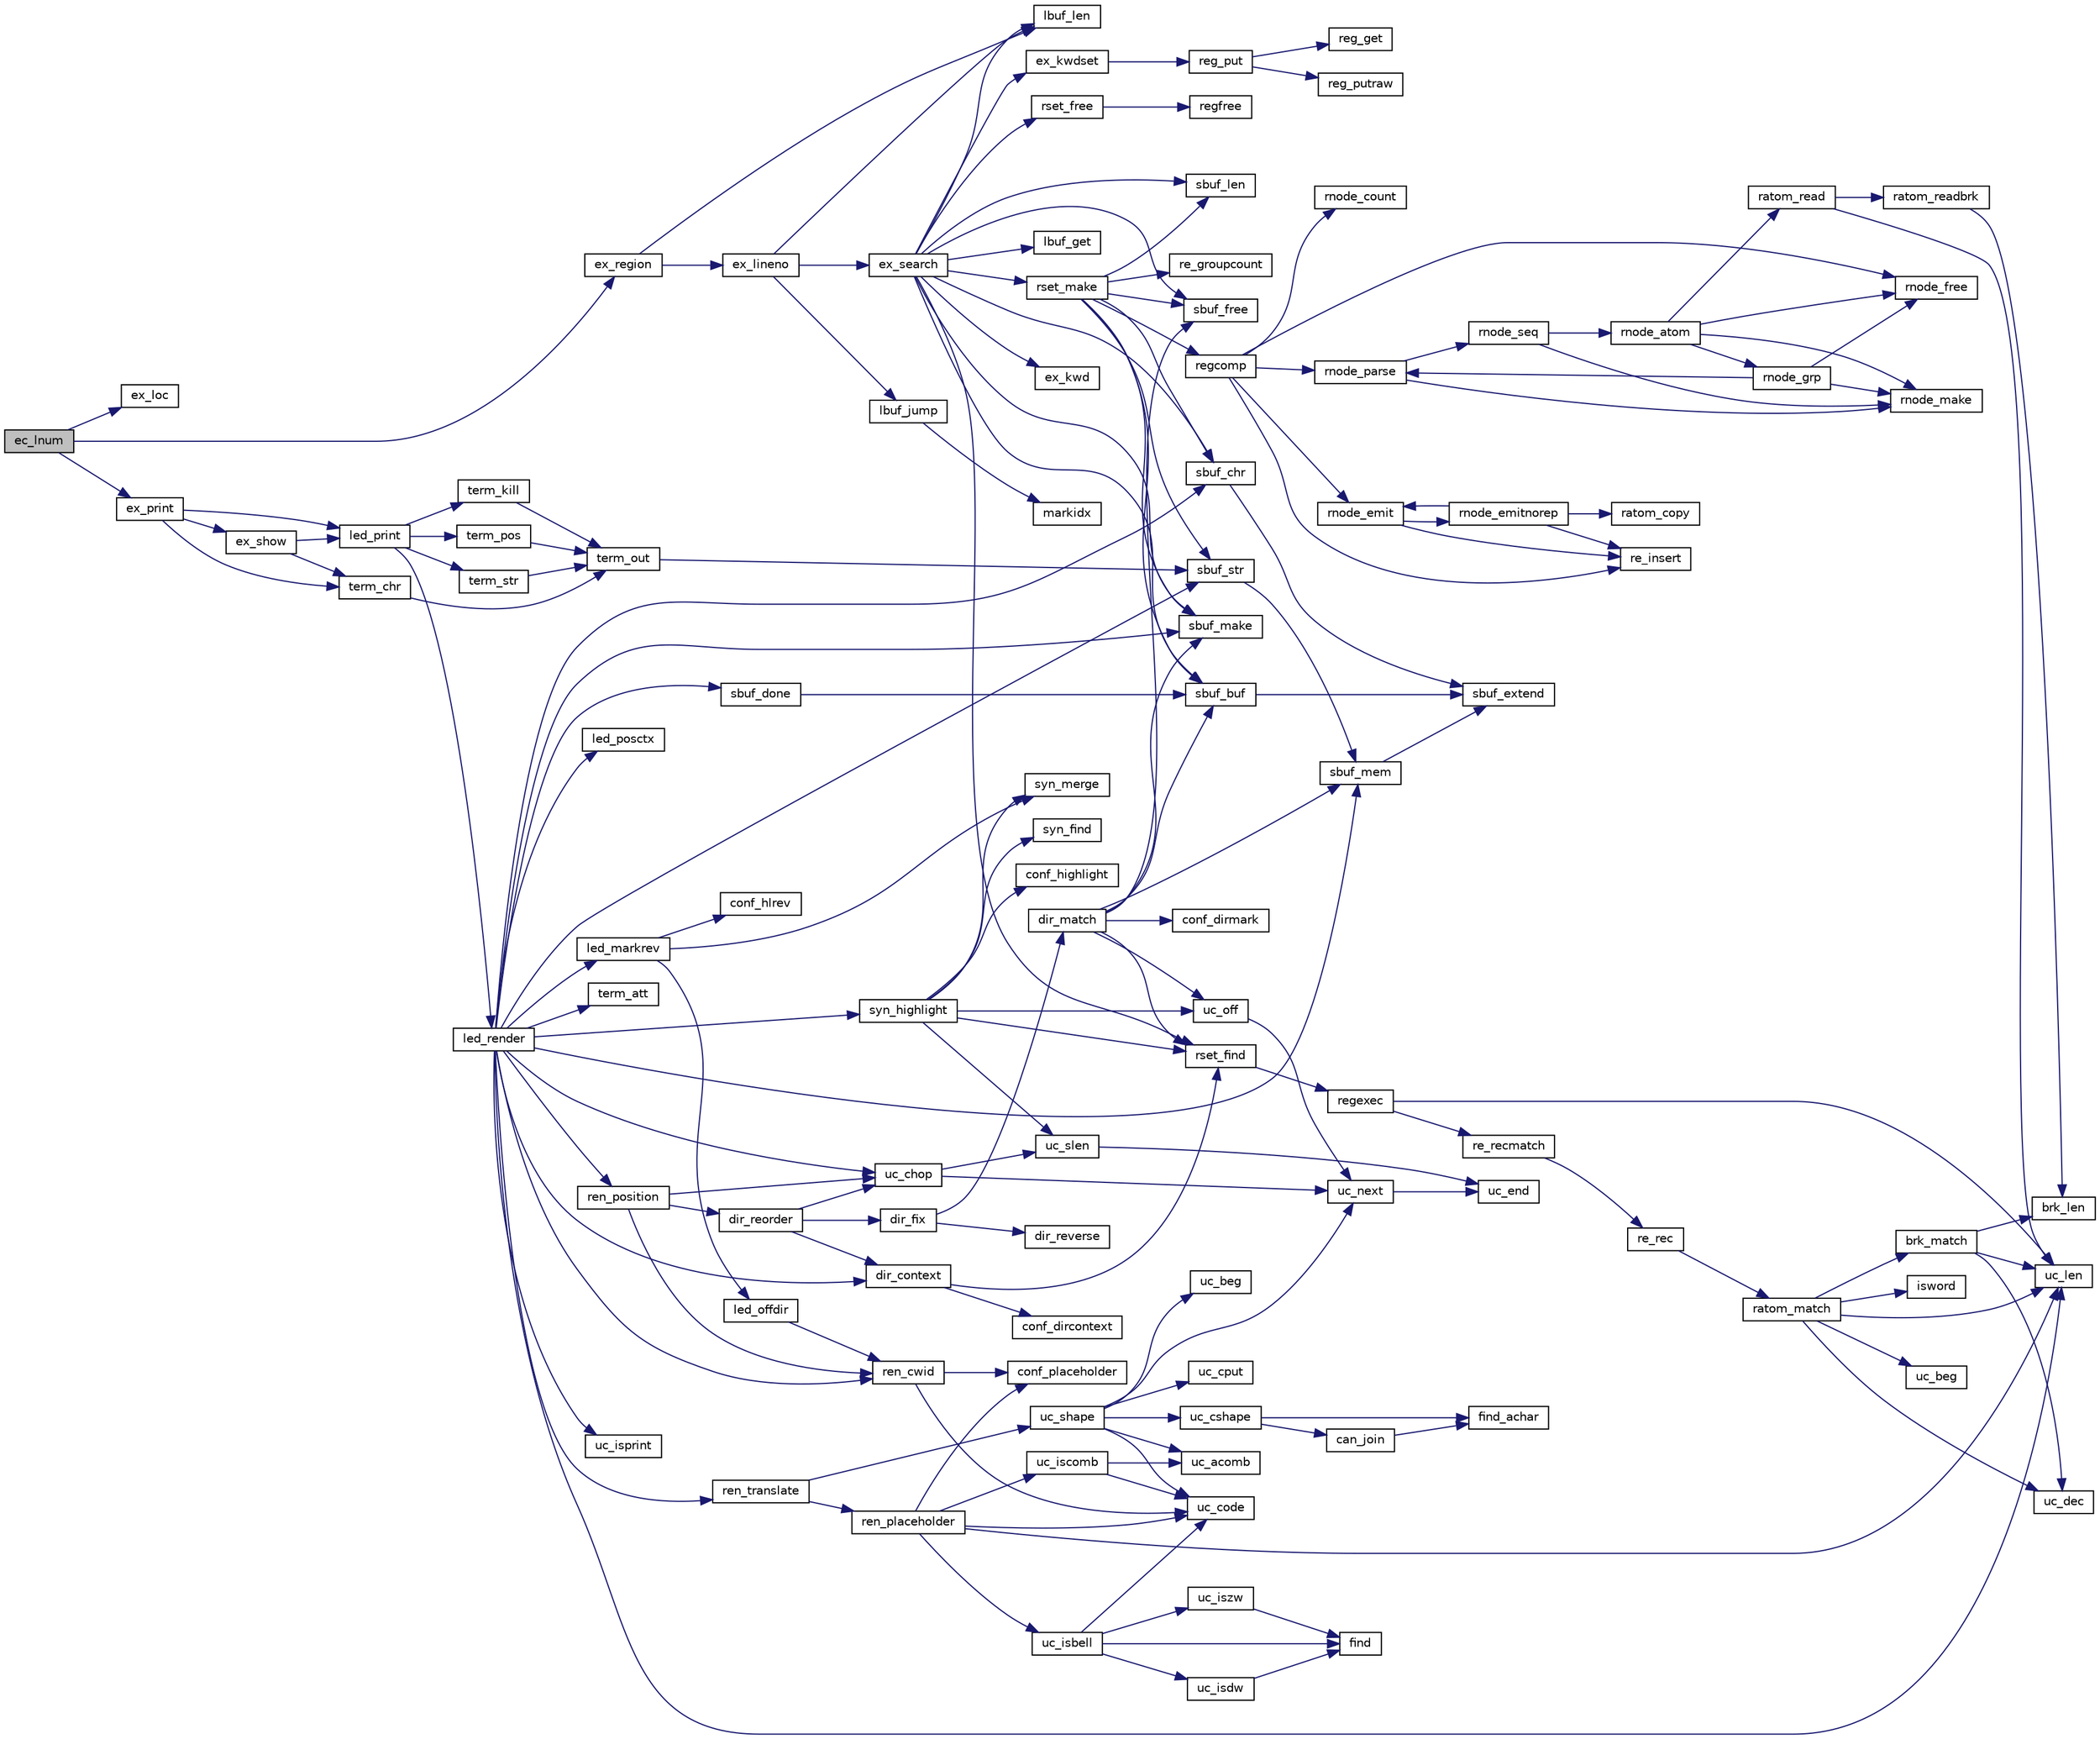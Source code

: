 digraph "ec_lnum"
{
 // INTERACTIVE_SVG=YES
 // LATEX_PDF_SIZE
  edge [fontname="Helvetica",fontsize="10",labelfontname="Helvetica",labelfontsize="10"];
  node [fontname="Helvetica",fontsize="10",shape=record];
  rankdir="LR";
  Node1 [label="ec_lnum",height=0.2,width=0.4,color="black", fillcolor="grey75", style="filled", fontcolor="black",tooltip=" "];
  Node1 -> Node2 [color="midnightblue",fontsize="10",style="solid",fontname="Helvetica"];
  Node2 [label="ex_loc",height=0.2,width=0.4,color="black", fillcolor="white", style="filled",URL="$ex_8c.html#a08b9908970de656c77ff16330b753c55",tooltip=" "];
  Node1 -> Node3 [color="midnightblue",fontsize="10",style="solid",fontname="Helvetica"];
  Node3 [label="ex_print",height=0.2,width=0.4,color="black", fillcolor="white", style="filled",URL="$vi_8c.html#a075721180ea187be49c7164dcff34122",tooltip=" "];
  Node3 -> Node4 [color="midnightblue",fontsize="10",style="solid",fontname="Helvetica"];
  Node4 [label="ex_show",height=0.2,width=0.4,color="black", fillcolor="white", style="filled",URL="$vi_8c.html#ad27b2fbb84601eb4c5af3b1f28feac75",tooltip=" "];
  Node4 -> Node5 [color="midnightblue",fontsize="10",style="solid",fontname="Helvetica"];
  Node5 [label="led_print",height=0.2,width=0.4,color="black", fillcolor="white", style="filled",URL="$led_8c.html#ade70aef2ca0eab60adda203e063eb5a2",tooltip=" "];
  Node5 -> Node6 [color="midnightblue",fontsize="10",style="solid",fontname="Helvetica"];
  Node6 [label="led_render",height=0.2,width=0.4,color="black", fillcolor="white", style="filled",URL="$led_8c.html#ad30f796594398b70e4ce9687b11bcdd9",tooltip=" "];
  Node6 -> Node7 [color="midnightblue",fontsize="10",style="solid",fontname="Helvetica"];
  Node7 [label="dir_context",height=0.2,width=0.4,color="black", fillcolor="white", style="filled",URL="$dir_8c.html#aba0a553010578626d7148da2b6551321",tooltip=" "];
  Node7 -> Node8 [color="midnightblue",fontsize="10",style="solid",fontname="Helvetica"];
  Node8 [label="conf_dircontext",height=0.2,width=0.4,color="black", fillcolor="white", style="filled",URL="$conf_8c.html#a9e1bc5ed600c151c51d8e2342454e07c",tooltip=" "];
  Node7 -> Node9 [color="midnightblue",fontsize="10",style="solid",fontname="Helvetica"];
  Node9 [label="rset_find",height=0.2,width=0.4,color="black", fillcolor="white", style="filled",URL="$rset_8c.html#a389ec5abca88adc048a058744f2373eb",tooltip=" "];
  Node9 -> Node10 [color="midnightblue",fontsize="10",style="solid",fontname="Helvetica"];
  Node10 [label="regexec",height=0.2,width=0.4,color="black", fillcolor="white", style="filled",URL="$regex_8c.html#aa085ccd05ec25e3f8053850aebc50fe3",tooltip=" "];
  Node10 -> Node11 [color="midnightblue",fontsize="10",style="solid",fontname="Helvetica"];
  Node11 [label="re_recmatch",height=0.2,width=0.4,color="black", fillcolor="white", style="filled",URL="$regex_8c.html#aa5925e49bd18112bb37421dbde29162a",tooltip=" "];
  Node11 -> Node12 [color="midnightblue",fontsize="10",style="solid",fontname="Helvetica"];
  Node12 [label="re_rec",height=0.2,width=0.4,color="black", fillcolor="white", style="filled",URL="$regex_8c.html#a8e35614ddf21d405773327a52a95a73d",tooltip=" "];
  Node12 -> Node13 [color="midnightblue",fontsize="10",style="solid",fontname="Helvetica"];
  Node13 [label="ratom_match",height=0.2,width=0.4,color="black", fillcolor="white", style="filled",URL="$regex_8c.html#a24fd1fc7457ff4f03fb384f7170ac395",tooltip=" "];
  Node13 -> Node14 [color="midnightblue",fontsize="10",style="solid",fontname="Helvetica"];
  Node14 [label="brk_match",height=0.2,width=0.4,color="black", fillcolor="white", style="filled",URL="$regex_8c.html#aae17ed73e84075718fb04d131d6ca779",tooltip=" "];
  Node14 -> Node15 [color="midnightblue",fontsize="10",style="solid",fontname="Helvetica"];
  Node15 [label="brk_len",height=0.2,width=0.4,color="black", fillcolor="white", style="filled",URL="$regex_8c.html#acc18ff8d2687611a9e221b3329b02413",tooltip=" "];
  Node14 -> Node16 [color="midnightblue",fontsize="10",style="solid",fontname="Helvetica"];
  Node16 [label="uc_dec",height=0.2,width=0.4,color="black", fillcolor="white", style="filled",URL="$regex_8c.html#aaf73cdb88048e7f9fd588eb8d5aeb5a3",tooltip=" "];
  Node14 -> Node17 [color="midnightblue",fontsize="10",style="solid",fontname="Helvetica"];
  Node17 [label="uc_len",height=0.2,width=0.4,color="black", fillcolor="white", style="filled",URL="$regex_8c.html#a9a0d6d5f93f1eaba8b63b16903c0952d",tooltip=" "];
  Node13 -> Node18 [color="midnightblue",fontsize="10",style="solid",fontname="Helvetica"];
  Node18 [label="isword",height=0.2,width=0.4,color="black", fillcolor="white", style="filled",URL="$regex_8c.html#a35ad3fd0dbb795e6f30404ce86a7be5b",tooltip=" "];
  Node13 -> Node19 [color="midnightblue",fontsize="10",style="solid",fontname="Helvetica"];
  Node19 [label="uc_beg",height=0.2,width=0.4,color="black", fillcolor="white", style="filled",URL="$regex_8c.html#ade3e10606e6e8866e6151fe8440d6101",tooltip=" "];
  Node13 -> Node16 [color="midnightblue",fontsize="10",style="solid",fontname="Helvetica"];
  Node13 -> Node17 [color="midnightblue",fontsize="10",style="solid",fontname="Helvetica"];
  Node10 -> Node17 [color="midnightblue",fontsize="10",style="solid",fontname="Helvetica"];
  Node6 -> Node20 [color="midnightblue",fontsize="10",style="solid",fontname="Helvetica"];
  Node20 [label="led_markrev",height=0.2,width=0.4,color="black", fillcolor="white", style="filled",URL="$led_8c.html#a4aef8adb45fc8a4f9e47231aed28b839",tooltip=" "];
  Node20 -> Node21 [color="midnightblue",fontsize="10",style="solid",fontname="Helvetica"];
  Node21 [label="conf_hlrev",height=0.2,width=0.4,color="black", fillcolor="white", style="filled",URL="$conf_8c.html#a3eba9139f1834af92b8aa5798b7bb245",tooltip=" "];
  Node20 -> Node22 [color="midnightblue",fontsize="10",style="solid",fontname="Helvetica"];
  Node22 [label="led_offdir",height=0.2,width=0.4,color="black", fillcolor="white", style="filled",URL="$led_8c.html#abe94d8903f6c60b7460583ba6f6611b5",tooltip=" "];
  Node22 -> Node23 [color="midnightblue",fontsize="10",style="solid",fontname="Helvetica"];
  Node23 [label="ren_cwid",height=0.2,width=0.4,color="black", fillcolor="white", style="filled",URL="$ren_8c.html#a319a71758607f19d2beedd2bd4d3b369",tooltip=" "];
  Node23 -> Node24 [color="midnightblue",fontsize="10",style="solid",fontname="Helvetica"];
  Node24 [label="conf_placeholder",height=0.2,width=0.4,color="black", fillcolor="white", style="filled",URL="$conf_8c.html#ab1da6502eeb02af2fb9fa8a84515b0b6",tooltip=" "];
  Node23 -> Node25 [color="midnightblue",fontsize="10",style="solid",fontname="Helvetica"];
  Node25 [label="uc_code",height=0.2,width=0.4,color="black", fillcolor="white", style="filled",URL="$uc_8c.html#a45fdc2f2f3cb34515f1014bf754741bb",tooltip=" "];
  Node20 -> Node26 [color="midnightblue",fontsize="10",style="solid",fontname="Helvetica"];
  Node26 [label="syn_merge",height=0.2,width=0.4,color="black", fillcolor="white", style="filled",URL="$syn_8c.html#a3c3478da43bbbba6173c2cc5e8c0ead3",tooltip=" "];
  Node6 -> Node27 [color="midnightblue",fontsize="10",style="solid",fontname="Helvetica"];
  Node27 [label="led_posctx",height=0.2,width=0.4,color="black", fillcolor="white", style="filled",URL="$led_8c.html#ae0e93d330ef302bb5234bfce2a89441d",tooltip=" "];
  Node6 -> Node23 [color="midnightblue",fontsize="10",style="solid",fontname="Helvetica"];
  Node6 -> Node28 [color="midnightblue",fontsize="10",style="solid",fontname="Helvetica"];
  Node28 [label="ren_position",height=0.2,width=0.4,color="black", fillcolor="white", style="filled",URL="$ren_8c.html#af6e197881adec94ce251c84adf3dd495",tooltip=" "];
  Node28 -> Node29 [color="midnightblue",fontsize="10",style="solid",fontname="Helvetica"];
  Node29 [label="dir_reorder",height=0.2,width=0.4,color="black", fillcolor="white", style="filled",URL="$dir_8c.html#a8703d559ca9c640b8b89c589cf75ac06",tooltip=" "];
  Node29 -> Node7 [color="midnightblue",fontsize="10",style="solid",fontname="Helvetica"];
  Node29 -> Node30 [color="midnightblue",fontsize="10",style="solid",fontname="Helvetica"];
  Node30 [label="dir_fix",height=0.2,width=0.4,color="black", fillcolor="white", style="filled",URL="$dir_8c.html#a8dbcb1db32888e71e2702f7173e7cba4",tooltip=" "];
  Node30 -> Node31 [color="midnightblue",fontsize="10",style="solid",fontname="Helvetica"];
  Node31 [label="dir_match",height=0.2,width=0.4,color="black", fillcolor="white", style="filled",URL="$dir_8c.html#a3b2f132ebfd084295e89aa35eff56ff4",tooltip=" "];
  Node31 -> Node32 [color="midnightblue",fontsize="10",style="solid",fontname="Helvetica"];
  Node32 [label="conf_dirmark",height=0.2,width=0.4,color="black", fillcolor="white", style="filled",URL="$conf_8c.html#a3efe6ef9cd3bd043b3df1653265409f2",tooltip=" "];
  Node31 -> Node9 [color="midnightblue",fontsize="10",style="solid",fontname="Helvetica"];
  Node31 -> Node33 [color="midnightblue",fontsize="10",style="solid",fontname="Helvetica"];
  Node33 [label="sbuf_buf",height=0.2,width=0.4,color="black", fillcolor="white", style="filled",URL="$sbuf_8c.html#a4e56760893d5a6797626743840c9adf2",tooltip=" "];
  Node33 -> Node34 [color="midnightblue",fontsize="10",style="solid",fontname="Helvetica"];
  Node34 [label="sbuf_extend",height=0.2,width=0.4,color="black", fillcolor="white", style="filled",URL="$sbuf_8c.html#a4ad75f3948c0340c342a3ea3eb63a6e6",tooltip=" "];
  Node31 -> Node35 [color="midnightblue",fontsize="10",style="solid",fontname="Helvetica"];
  Node35 [label="sbuf_free",height=0.2,width=0.4,color="black", fillcolor="white", style="filled",URL="$sbuf_8c.html#a8c1a89868b1999663effb78b4f3fab32",tooltip=" "];
  Node31 -> Node36 [color="midnightblue",fontsize="10",style="solid",fontname="Helvetica"];
  Node36 [label="sbuf_make",height=0.2,width=0.4,color="black", fillcolor="white", style="filled",URL="$sbuf_8c.html#a57748585d6786a2c1aadc2cbe6f2135b",tooltip=" "];
  Node31 -> Node37 [color="midnightblue",fontsize="10",style="solid",fontname="Helvetica"];
  Node37 [label="sbuf_mem",height=0.2,width=0.4,color="black", fillcolor="white", style="filled",URL="$sbuf_8c.html#aa511ac77d6b486accc01c0512ef27ed2",tooltip=" "];
  Node37 -> Node34 [color="midnightblue",fontsize="10",style="solid",fontname="Helvetica"];
  Node31 -> Node38 [color="midnightblue",fontsize="10",style="solid",fontname="Helvetica"];
  Node38 [label="uc_off",height=0.2,width=0.4,color="black", fillcolor="white", style="filled",URL="$uc_8c.html#a8334cbe4db5e54e19bf79b31f68d9eb8",tooltip=" "];
  Node38 -> Node39 [color="midnightblue",fontsize="10",style="solid",fontname="Helvetica"];
  Node39 [label="uc_next",height=0.2,width=0.4,color="black", fillcolor="white", style="filled",URL="$uc_8c.html#a79c7c44c06c1febff5680c19667e2676",tooltip=" "];
  Node39 -> Node40 [color="midnightblue",fontsize="10",style="solid",fontname="Helvetica"];
  Node40 [label="uc_end",height=0.2,width=0.4,color="black", fillcolor="white", style="filled",URL="$uc_8c.html#a616e24870a58b86644c34ee077faca11",tooltip=" "];
  Node30 -> Node41 [color="midnightblue",fontsize="10",style="solid",fontname="Helvetica"];
  Node41 [label="dir_reverse",height=0.2,width=0.4,color="black", fillcolor="white", style="filled",URL="$dir_8c.html#a83ed34b9263550e2ca9b15cc02294a6b",tooltip=" "];
  Node29 -> Node42 [color="midnightblue",fontsize="10",style="solid",fontname="Helvetica"];
  Node42 [label="uc_chop",height=0.2,width=0.4,color="black", fillcolor="white", style="filled",URL="$uc_8c.html#a1764c4d0fa27bca336e5ca300ad969e7",tooltip=" "];
  Node42 -> Node39 [color="midnightblue",fontsize="10",style="solid",fontname="Helvetica"];
  Node42 -> Node43 [color="midnightblue",fontsize="10",style="solid",fontname="Helvetica"];
  Node43 [label="uc_slen",height=0.2,width=0.4,color="black", fillcolor="white", style="filled",URL="$uc_8c.html#a8afd7835259109c3ec7bb684d4a1f67f",tooltip=" "];
  Node43 -> Node40 [color="midnightblue",fontsize="10",style="solid",fontname="Helvetica"];
  Node28 -> Node23 [color="midnightblue",fontsize="10",style="solid",fontname="Helvetica"];
  Node28 -> Node42 [color="midnightblue",fontsize="10",style="solid",fontname="Helvetica"];
  Node6 -> Node44 [color="midnightblue",fontsize="10",style="solid",fontname="Helvetica"];
  Node44 [label="ren_translate",height=0.2,width=0.4,color="black", fillcolor="white", style="filled",URL="$ren_8c.html#a51d018012e29caa2b526a949b1f52fab",tooltip=" "];
  Node44 -> Node45 [color="midnightblue",fontsize="10",style="solid",fontname="Helvetica"];
  Node45 [label="ren_placeholder",height=0.2,width=0.4,color="black", fillcolor="white", style="filled",URL="$ren_8c.html#a0b410d82df4f40183b9655f3a0c4750b",tooltip=" "];
  Node45 -> Node24 [color="midnightblue",fontsize="10",style="solid",fontname="Helvetica"];
  Node45 -> Node25 [color="midnightblue",fontsize="10",style="solid",fontname="Helvetica"];
  Node45 -> Node46 [color="midnightblue",fontsize="10",style="solid",fontname="Helvetica"];
  Node46 [label="uc_isbell",height=0.2,width=0.4,color="black", fillcolor="white", style="filled",URL="$uc_8c.html#ad0a3bced19585fa779b48845746583e8",tooltip=" "];
  Node46 -> Node47 [color="midnightblue",fontsize="10",style="solid",fontname="Helvetica"];
  Node47 [label="find",height=0.2,width=0.4,color="black", fillcolor="white", style="filled",URL="$uc_8c.html#a26b3c1840a578dd97a58069e0af2168c",tooltip=" "];
  Node46 -> Node25 [color="midnightblue",fontsize="10",style="solid",fontname="Helvetica"];
  Node46 -> Node48 [color="midnightblue",fontsize="10",style="solid",fontname="Helvetica"];
  Node48 [label="uc_isdw",height=0.2,width=0.4,color="black", fillcolor="white", style="filled",URL="$uc_8c.html#a0f3be4d499b9b3469d03114386b386a2",tooltip=" "];
  Node48 -> Node47 [color="midnightblue",fontsize="10",style="solid",fontname="Helvetica"];
  Node46 -> Node49 [color="midnightblue",fontsize="10",style="solid",fontname="Helvetica"];
  Node49 [label="uc_iszw",height=0.2,width=0.4,color="black", fillcolor="white", style="filled",URL="$uc_8c.html#aef404add952e41075b8871fefaaba669",tooltip=" "];
  Node49 -> Node47 [color="midnightblue",fontsize="10",style="solid",fontname="Helvetica"];
  Node45 -> Node50 [color="midnightblue",fontsize="10",style="solid",fontname="Helvetica"];
  Node50 [label="uc_iscomb",height=0.2,width=0.4,color="black", fillcolor="white", style="filled",URL="$uc_8c.html#ae861c9bb1e8c19383bda8fddfacc95d3",tooltip=" "];
  Node50 -> Node51 [color="midnightblue",fontsize="10",style="solid",fontname="Helvetica"];
  Node51 [label="uc_acomb",height=0.2,width=0.4,color="black", fillcolor="white", style="filled",URL="$uc_8c.html#af4546620f966c0c94ca5980dd2fb9a04",tooltip=" "];
  Node50 -> Node25 [color="midnightblue",fontsize="10",style="solid",fontname="Helvetica"];
  Node45 -> Node17 [color="midnightblue",fontsize="10",style="solid",fontname="Helvetica"];
  Node44 -> Node52 [color="midnightblue",fontsize="10",style="solid",fontname="Helvetica"];
  Node52 [label="uc_shape",height=0.2,width=0.4,color="black", fillcolor="white", style="filled",URL="$uc_8c.html#ac581b74acc43801487e37a4dcfabaac3",tooltip=" "];
  Node52 -> Node51 [color="midnightblue",fontsize="10",style="solid",fontname="Helvetica"];
  Node52 -> Node53 [color="midnightblue",fontsize="10",style="solid",fontname="Helvetica"];
  Node53 [label="uc_beg",height=0.2,width=0.4,color="black", fillcolor="white", style="filled",URL="$uc_8c.html#a8b9e268743fd7af03b099072154fbb18",tooltip=" "];
  Node52 -> Node25 [color="midnightblue",fontsize="10",style="solid",fontname="Helvetica"];
  Node52 -> Node54 [color="midnightblue",fontsize="10",style="solid",fontname="Helvetica"];
  Node54 [label="uc_cput",height=0.2,width=0.4,color="black", fillcolor="white", style="filled",URL="$uc_8c.html#a5d2103c722f8e189605495695c2c7149",tooltip=" "];
  Node52 -> Node55 [color="midnightblue",fontsize="10",style="solid",fontname="Helvetica"];
  Node55 [label="uc_cshape",height=0.2,width=0.4,color="black", fillcolor="white", style="filled",URL="$uc_8c.html#acc1b453dfceccc257cb0f8bf9822ed01",tooltip=" "];
  Node55 -> Node56 [color="midnightblue",fontsize="10",style="solid",fontname="Helvetica"];
  Node56 [label="can_join",height=0.2,width=0.4,color="black", fillcolor="white", style="filled",URL="$uc_8c.html#a5b0fb710352596f49590c0ab690ced77",tooltip=" "];
  Node56 -> Node57 [color="midnightblue",fontsize="10",style="solid",fontname="Helvetica"];
  Node57 [label="find_achar",height=0.2,width=0.4,color="black", fillcolor="white", style="filled",URL="$uc_8c.html#ad4c5b7208072ca00e1454e27bda0294c",tooltip=" "];
  Node55 -> Node57 [color="midnightblue",fontsize="10",style="solid",fontname="Helvetica"];
  Node52 -> Node39 [color="midnightblue",fontsize="10",style="solid",fontname="Helvetica"];
  Node6 -> Node58 [color="midnightblue",fontsize="10",style="solid",fontname="Helvetica"];
  Node58 [label="sbuf_chr",height=0.2,width=0.4,color="black", fillcolor="white", style="filled",URL="$sbuf_8c.html#a3f9aa15ca1d73f585d7a4a9d023e58ce",tooltip=" "];
  Node58 -> Node34 [color="midnightblue",fontsize="10",style="solid",fontname="Helvetica"];
  Node6 -> Node59 [color="midnightblue",fontsize="10",style="solid",fontname="Helvetica"];
  Node59 [label="sbuf_done",height=0.2,width=0.4,color="black", fillcolor="white", style="filled",URL="$sbuf_8c.html#a7bf14d501d36ce36ee269d77cf2c3fc6",tooltip=" "];
  Node59 -> Node33 [color="midnightblue",fontsize="10",style="solid",fontname="Helvetica"];
  Node6 -> Node36 [color="midnightblue",fontsize="10",style="solid",fontname="Helvetica"];
  Node6 -> Node37 [color="midnightblue",fontsize="10",style="solid",fontname="Helvetica"];
  Node6 -> Node60 [color="midnightblue",fontsize="10",style="solid",fontname="Helvetica"];
  Node60 [label="sbuf_str",height=0.2,width=0.4,color="black", fillcolor="white", style="filled",URL="$sbuf_8c.html#a603d1d6ab090025f5850f10bfa2dec7a",tooltip=" "];
  Node60 -> Node37 [color="midnightblue",fontsize="10",style="solid",fontname="Helvetica"];
  Node6 -> Node61 [color="midnightblue",fontsize="10",style="solid",fontname="Helvetica"];
  Node61 [label="syn_highlight",height=0.2,width=0.4,color="black", fillcolor="white", style="filled",URL="$syn_8c.html#a00a481d2236c7c7fc489606a4ebe6de0",tooltip=" "];
  Node61 -> Node62 [color="midnightblue",fontsize="10",style="solid",fontname="Helvetica"];
  Node62 [label="conf_highlight",height=0.2,width=0.4,color="black", fillcolor="white", style="filled",URL="$conf_8c.html#a16ebf87f52698ee8c6b831cd629fb3b8",tooltip=" "];
  Node61 -> Node9 [color="midnightblue",fontsize="10",style="solid",fontname="Helvetica"];
  Node61 -> Node63 [color="midnightblue",fontsize="10",style="solid",fontname="Helvetica"];
  Node63 [label="syn_find",height=0.2,width=0.4,color="black", fillcolor="white", style="filled",URL="$syn_8c.html#aeb0e8fff89077c709508b89c2d80fcd1",tooltip=" "];
  Node61 -> Node26 [color="midnightblue",fontsize="10",style="solid",fontname="Helvetica"];
  Node61 -> Node38 [color="midnightblue",fontsize="10",style="solid",fontname="Helvetica"];
  Node61 -> Node43 [color="midnightblue",fontsize="10",style="solid",fontname="Helvetica"];
  Node6 -> Node64 [color="midnightblue",fontsize="10",style="solid",fontname="Helvetica"];
  Node64 [label="term_att",height=0.2,width=0.4,color="black", fillcolor="white", style="filled",URL="$term_8c.html#acd3be3f28b389753b39fc71eee224ec5",tooltip=" "];
  Node6 -> Node42 [color="midnightblue",fontsize="10",style="solid",fontname="Helvetica"];
  Node6 -> Node65 [color="midnightblue",fontsize="10",style="solid",fontname="Helvetica"];
  Node65 [label="uc_isprint",height=0.2,width=0.4,color="black", fillcolor="white", style="filled",URL="$uc_8c.html#a993ab083959f154189959956a4829b6c",tooltip=" "];
  Node6 -> Node17 [color="midnightblue",fontsize="10",style="solid",fontname="Helvetica"];
  Node5 -> Node66 [color="midnightblue",fontsize="10",style="solid",fontname="Helvetica"];
  Node66 [label="term_kill",height=0.2,width=0.4,color="black", fillcolor="white", style="filled",URL="$term_8c.html#a82ecdf76035675a751fca3c008117206",tooltip=" "];
  Node66 -> Node67 [color="midnightblue",fontsize="10",style="solid",fontname="Helvetica"];
  Node67 [label="term_out",height=0.2,width=0.4,color="black", fillcolor="white", style="filled",URL="$term_8c.html#acba93d06f96ed6e5ec460b781191741d",tooltip=" "];
  Node67 -> Node60 [color="midnightblue",fontsize="10",style="solid",fontname="Helvetica"];
  Node5 -> Node68 [color="midnightblue",fontsize="10",style="solid",fontname="Helvetica"];
  Node68 [label="term_pos",height=0.2,width=0.4,color="black", fillcolor="white", style="filled",URL="$term_8c.html#a9bf622de0a7c5a772f7c1da26522fede",tooltip=" "];
  Node68 -> Node67 [color="midnightblue",fontsize="10",style="solid",fontname="Helvetica"];
  Node5 -> Node69 [color="midnightblue",fontsize="10",style="solid",fontname="Helvetica"];
  Node69 [label="term_str",height=0.2,width=0.4,color="black", fillcolor="white", style="filled",URL="$term_8c.html#a1982be6327b52a410f8cad1eb805187b",tooltip=" "];
  Node69 -> Node67 [color="midnightblue",fontsize="10",style="solid",fontname="Helvetica"];
  Node4 -> Node70 [color="midnightblue",fontsize="10",style="solid",fontname="Helvetica"];
  Node70 [label="term_chr",height=0.2,width=0.4,color="black", fillcolor="white", style="filled",URL="$term_8c.html#aa47a46a9a390024a045e8f4e7aae8992",tooltip=" "];
  Node70 -> Node67 [color="midnightblue",fontsize="10",style="solid",fontname="Helvetica"];
  Node3 -> Node5 [color="midnightblue",fontsize="10",style="solid",fontname="Helvetica"];
  Node3 -> Node70 [color="midnightblue",fontsize="10",style="solid",fontname="Helvetica"];
  Node1 -> Node71 [color="midnightblue",fontsize="10",style="solid",fontname="Helvetica"];
  Node71 [label="ex_region",height=0.2,width=0.4,color="black", fillcolor="white", style="filled",URL="$ex_8c.html#a0389d594366ccbd24d732bdfd870f763",tooltip=" "];
  Node71 -> Node72 [color="midnightblue",fontsize="10",style="solid",fontname="Helvetica"];
  Node72 [label="ex_lineno",height=0.2,width=0.4,color="black", fillcolor="white", style="filled",URL="$ex_8c.html#a18295939fcd9d9ef517157b0f4ff5f97",tooltip=" "];
  Node72 -> Node73 [color="midnightblue",fontsize="10",style="solid",fontname="Helvetica"];
  Node73 [label="ex_search",height=0.2,width=0.4,color="black", fillcolor="white", style="filled",URL="$ex_8c.html#af441de070082a23574854f6a2e5cd08a",tooltip=" "];
  Node73 -> Node74 [color="midnightblue",fontsize="10",style="solid",fontname="Helvetica"];
  Node74 [label="ex_kwd",height=0.2,width=0.4,color="black", fillcolor="white", style="filled",URL="$ex_8c.html#a34fd1f4ef88c0e8d346dbcb9699e3762",tooltip=" "];
  Node73 -> Node75 [color="midnightblue",fontsize="10",style="solid",fontname="Helvetica"];
  Node75 [label="ex_kwdset",height=0.2,width=0.4,color="black", fillcolor="white", style="filled",URL="$ex_8c.html#aff6b33b5c383668577090507620d7b17",tooltip=" "];
  Node75 -> Node76 [color="midnightblue",fontsize="10",style="solid",fontname="Helvetica"];
  Node76 [label="reg_put",height=0.2,width=0.4,color="black", fillcolor="white", style="filled",URL="$reg_8c.html#a4a1ad2201f6bc8ca5faf958f146883d5",tooltip=" "];
  Node76 -> Node77 [color="midnightblue",fontsize="10",style="solid",fontname="Helvetica"];
  Node77 [label="reg_get",height=0.2,width=0.4,color="black", fillcolor="white", style="filled",URL="$reg_8c.html#a6eaa41c69e0e22bcbb189eaf4ff0feae",tooltip=" "];
  Node76 -> Node78 [color="midnightblue",fontsize="10",style="solid",fontname="Helvetica"];
  Node78 [label="reg_putraw",height=0.2,width=0.4,color="black", fillcolor="white", style="filled",URL="$reg_8c.html#a7d863266d9fa9455f0ffa968f51d0ce3",tooltip=" "];
  Node73 -> Node79 [color="midnightblue",fontsize="10",style="solid",fontname="Helvetica"];
  Node79 [label="lbuf_get",height=0.2,width=0.4,color="black", fillcolor="white", style="filled",URL="$lbuf_8c.html#ad0f45475ddc6eb82ecedf63ed1b914d4",tooltip=" "];
  Node73 -> Node80 [color="midnightblue",fontsize="10",style="solid",fontname="Helvetica"];
  Node80 [label="lbuf_len",height=0.2,width=0.4,color="black", fillcolor="white", style="filled",URL="$lbuf_8c.html#ae74f0372b69451ac877a76505b05874f",tooltip=" "];
  Node73 -> Node9 [color="midnightblue",fontsize="10",style="solid",fontname="Helvetica"];
  Node73 -> Node81 [color="midnightblue",fontsize="10",style="solid",fontname="Helvetica"];
  Node81 [label="rset_free",height=0.2,width=0.4,color="black", fillcolor="white", style="filled",URL="$rset_8c.html#aa904e3bea523f18e4940e3a848abaaa1",tooltip=" "];
  Node81 -> Node82 [color="midnightblue",fontsize="10",style="solid",fontname="Helvetica"];
  Node82 [label="regfree",height=0.2,width=0.4,color="black", fillcolor="white", style="filled",URL="$regex_8c.html#ad94d0de532eaa4fd959b8adde4d64898",tooltip=" "];
  Node73 -> Node83 [color="midnightblue",fontsize="10",style="solid",fontname="Helvetica"];
  Node83 [label="rset_make",height=0.2,width=0.4,color="black", fillcolor="white", style="filled",URL="$rset_8c.html#a01a879f1a8002d2fb591b604b2ca3704",tooltip=" "];
  Node83 -> Node84 [color="midnightblue",fontsize="10",style="solid",fontname="Helvetica"];
  Node84 [label="re_groupcount",height=0.2,width=0.4,color="black", fillcolor="white", style="filled",URL="$rset_8c.html#a8a35950ab3896c3d568af835385cc12f",tooltip=" "];
  Node83 -> Node85 [color="midnightblue",fontsize="10",style="solid",fontname="Helvetica"];
  Node85 [label="regcomp",height=0.2,width=0.4,color="black", fillcolor="white", style="filled",URL="$regex_8c.html#a5b590271eb220f4e019e76cfb950eb69",tooltip=" "];
  Node85 -> Node86 [color="midnightblue",fontsize="10",style="solid",fontname="Helvetica"];
  Node86 [label="re_insert",height=0.2,width=0.4,color="black", fillcolor="white", style="filled",URL="$regex_8c.html#ad3bbf549eef0fe517e9f213c5eadbb0c",tooltip=" "];
  Node85 -> Node87 [color="midnightblue",fontsize="10",style="solid",fontname="Helvetica"];
  Node87 [label="rnode_count",height=0.2,width=0.4,color="black", fillcolor="white", style="filled",URL="$regex_8c.html#ac00e60e2e4bce1edcd55ffa8b9086ac5",tooltip=" "];
  Node85 -> Node88 [color="midnightblue",fontsize="10",style="solid",fontname="Helvetica"];
  Node88 [label="rnode_emit",height=0.2,width=0.4,color="black", fillcolor="white", style="filled",URL="$regex_8c.html#a7be1fd2247ffed1699d3be12c04fe9c6",tooltip=" "];
  Node88 -> Node86 [color="midnightblue",fontsize="10",style="solid",fontname="Helvetica"];
  Node88 -> Node89 [color="midnightblue",fontsize="10",style="solid",fontname="Helvetica"];
  Node89 [label="rnode_emitnorep",height=0.2,width=0.4,color="black", fillcolor="white", style="filled",URL="$regex_8c.html#afdf3c7adbb2060b793cf83c5312321c8",tooltip=" "];
  Node89 -> Node90 [color="midnightblue",fontsize="10",style="solid",fontname="Helvetica"];
  Node90 [label="ratom_copy",height=0.2,width=0.4,color="black", fillcolor="white", style="filled",URL="$regex_8c.html#a71b5a38b3a51e761aaa959a89e7cae55",tooltip=" "];
  Node89 -> Node86 [color="midnightblue",fontsize="10",style="solid",fontname="Helvetica"];
  Node89 -> Node88 [color="midnightblue",fontsize="10",style="solid",fontname="Helvetica"];
  Node85 -> Node91 [color="midnightblue",fontsize="10",style="solid",fontname="Helvetica"];
  Node91 [label="rnode_free",height=0.2,width=0.4,color="black", fillcolor="white", style="filled",URL="$regex_8c.html#aabe89a3a22bc0fdc0329cf29ec80ad76",tooltip=" "];
  Node85 -> Node92 [color="midnightblue",fontsize="10",style="solid",fontname="Helvetica"];
  Node92 [label="rnode_parse",height=0.2,width=0.4,color="black", fillcolor="white", style="filled",URL="$regex_8c.html#ac19329676c1426f2b24af24e33e3a845",tooltip=" "];
  Node92 -> Node93 [color="midnightblue",fontsize="10",style="solid",fontname="Helvetica"];
  Node93 [label="rnode_make",height=0.2,width=0.4,color="black", fillcolor="white", style="filled",URL="$regex_8c.html#a39869d385d8410ffb9d5bf74c778c6ce",tooltip=" "];
  Node92 -> Node94 [color="midnightblue",fontsize="10",style="solid",fontname="Helvetica"];
  Node94 [label="rnode_seq",height=0.2,width=0.4,color="black", fillcolor="white", style="filled",URL="$regex_8c.html#abe0c1f4be43ac6d7caa4f95a560f823f",tooltip=" "];
  Node94 -> Node95 [color="midnightblue",fontsize="10",style="solid",fontname="Helvetica"];
  Node95 [label="rnode_atom",height=0.2,width=0.4,color="black", fillcolor="white", style="filled",URL="$regex_8c.html#a0df57dc0ee1beb9018cdd537a58571aa",tooltip=" "];
  Node95 -> Node96 [color="midnightblue",fontsize="10",style="solid",fontname="Helvetica"];
  Node96 [label="ratom_read",height=0.2,width=0.4,color="black", fillcolor="white", style="filled",URL="$regex_8c.html#a8b5ae269a79b320da8e87712e2051d1c",tooltip=" "];
  Node96 -> Node97 [color="midnightblue",fontsize="10",style="solid",fontname="Helvetica"];
  Node97 [label="ratom_readbrk",height=0.2,width=0.4,color="black", fillcolor="white", style="filled",URL="$regex_8c.html#a1904288a4b4c7b7d0666c3d85d438e1a",tooltip=" "];
  Node97 -> Node15 [color="midnightblue",fontsize="10",style="solid",fontname="Helvetica"];
  Node96 -> Node17 [color="midnightblue",fontsize="10",style="solid",fontname="Helvetica"];
  Node95 -> Node91 [color="midnightblue",fontsize="10",style="solid",fontname="Helvetica"];
  Node95 -> Node98 [color="midnightblue",fontsize="10",style="solid",fontname="Helvetica"];
  Node98 [label="rnode_grp",height=0.2,width=0.4,color="black", fillcolor="white", style="filled",URL="$regex_8c.html#aaeda19c8b3704252a342cdcc7fc3591c",tooltip=" "];
  Node98 -> Node91 [color="midnightblue",fontsize="10",style="solid",fontname="Helvetica"];
  Node98 -> Node93 [color="midnightblue",fontsize="10",style="solid",fontname="Helvetica"];
  Node98 -> Node92 [color="midnightblue",fontsize="10",style="solid",fontname="Helvetica"];
  Node95 -> Node93 [color="midnightblue",fontsize="10",style="solid",fontname="Helvetica"];
  Node94 -> Node93 [color="midnightblue",fontsize="10",style="solid",fontname="Helvetica"];
  Node83 -> Node33 [color="midnightblue",fontsize="10",style="solid",fontname="Helvetica"];
  Node83 -> Node58 [color="midnightblue",fontsize="10",style="solid",fontname="Helvetica"];
  Node83 -> Node35 [color="midnightblue",fontsize="10",style="solid",fontname="Helvetica"];
  Node83 -> Node99 [color="midnightblue",fontsize="10",style="solid",fontname="Helvetica"];
  Node99 [label="sbuf_len",height=0.2,width=0.4,color="black", fillcolor="white", style="filled",URL="$sbuf_8c.html#af4ad9608dfc956bbedc19df5c8256fc4",tooltip=" "];
  Node83 -> Node36 [color="midnightblue",fontsize="10",style="solid",fontname="Helvetica"];
  Node83 -> Node60 [color="midnightblue",fontsize="10",style="solid",fontname="Helvetica"];
  Node73 -> Node33 [color="midnightblue",fontsize="10",style="solid",fontname="Helvetica"];
  Node73 -> Node58 [color="midnightblue",fontsize="10",style="solid",fontname="Helvetica"];
  Node73 -> Node35 [color="midnightblue",fontsize="10",style="solid",fontname="Helvetica"];
  Node73 -> Node99 [color="midnightblue",fontsize="10",style="solid",fontname="Helvetica"];
  Node73 -> Node36 [color="midnightblue",fontsize="10",style="solid",fontname="Helvetica"];
  Node72 -> Node100 [color="midnightblue",fontsize="10",style="solid",fontname="Helvetica"];
  Node100 [label="lbuf_jump",height=0.2,width=0.4,color="black", fillcolor="white", style="filled",URL="$lbuf_8c.html#ac9a892e21c5462fdc7f48a7beee11618",tooltip=" "];
  Node100 -> Node101 [color="midnightblue",fontsize="10",style="solid",fontname="Helvetica"];
  Node101 [label="markidx",height=0.2,width=0.4,color="black", fillcolor="white", style="filled",URL="$lbuf_8c.html#a69221917b521da2cd5f804a9f4694f1a",tooltip=" "];
  Node72 -> Node80 [color="midnightblue",fontsize="10",style="solid",fontname="Helvetica"];
  Node71 -> Node80 [color="midnightblue",fontsize="10",style="solid",fontname="Helvetica"];
}
